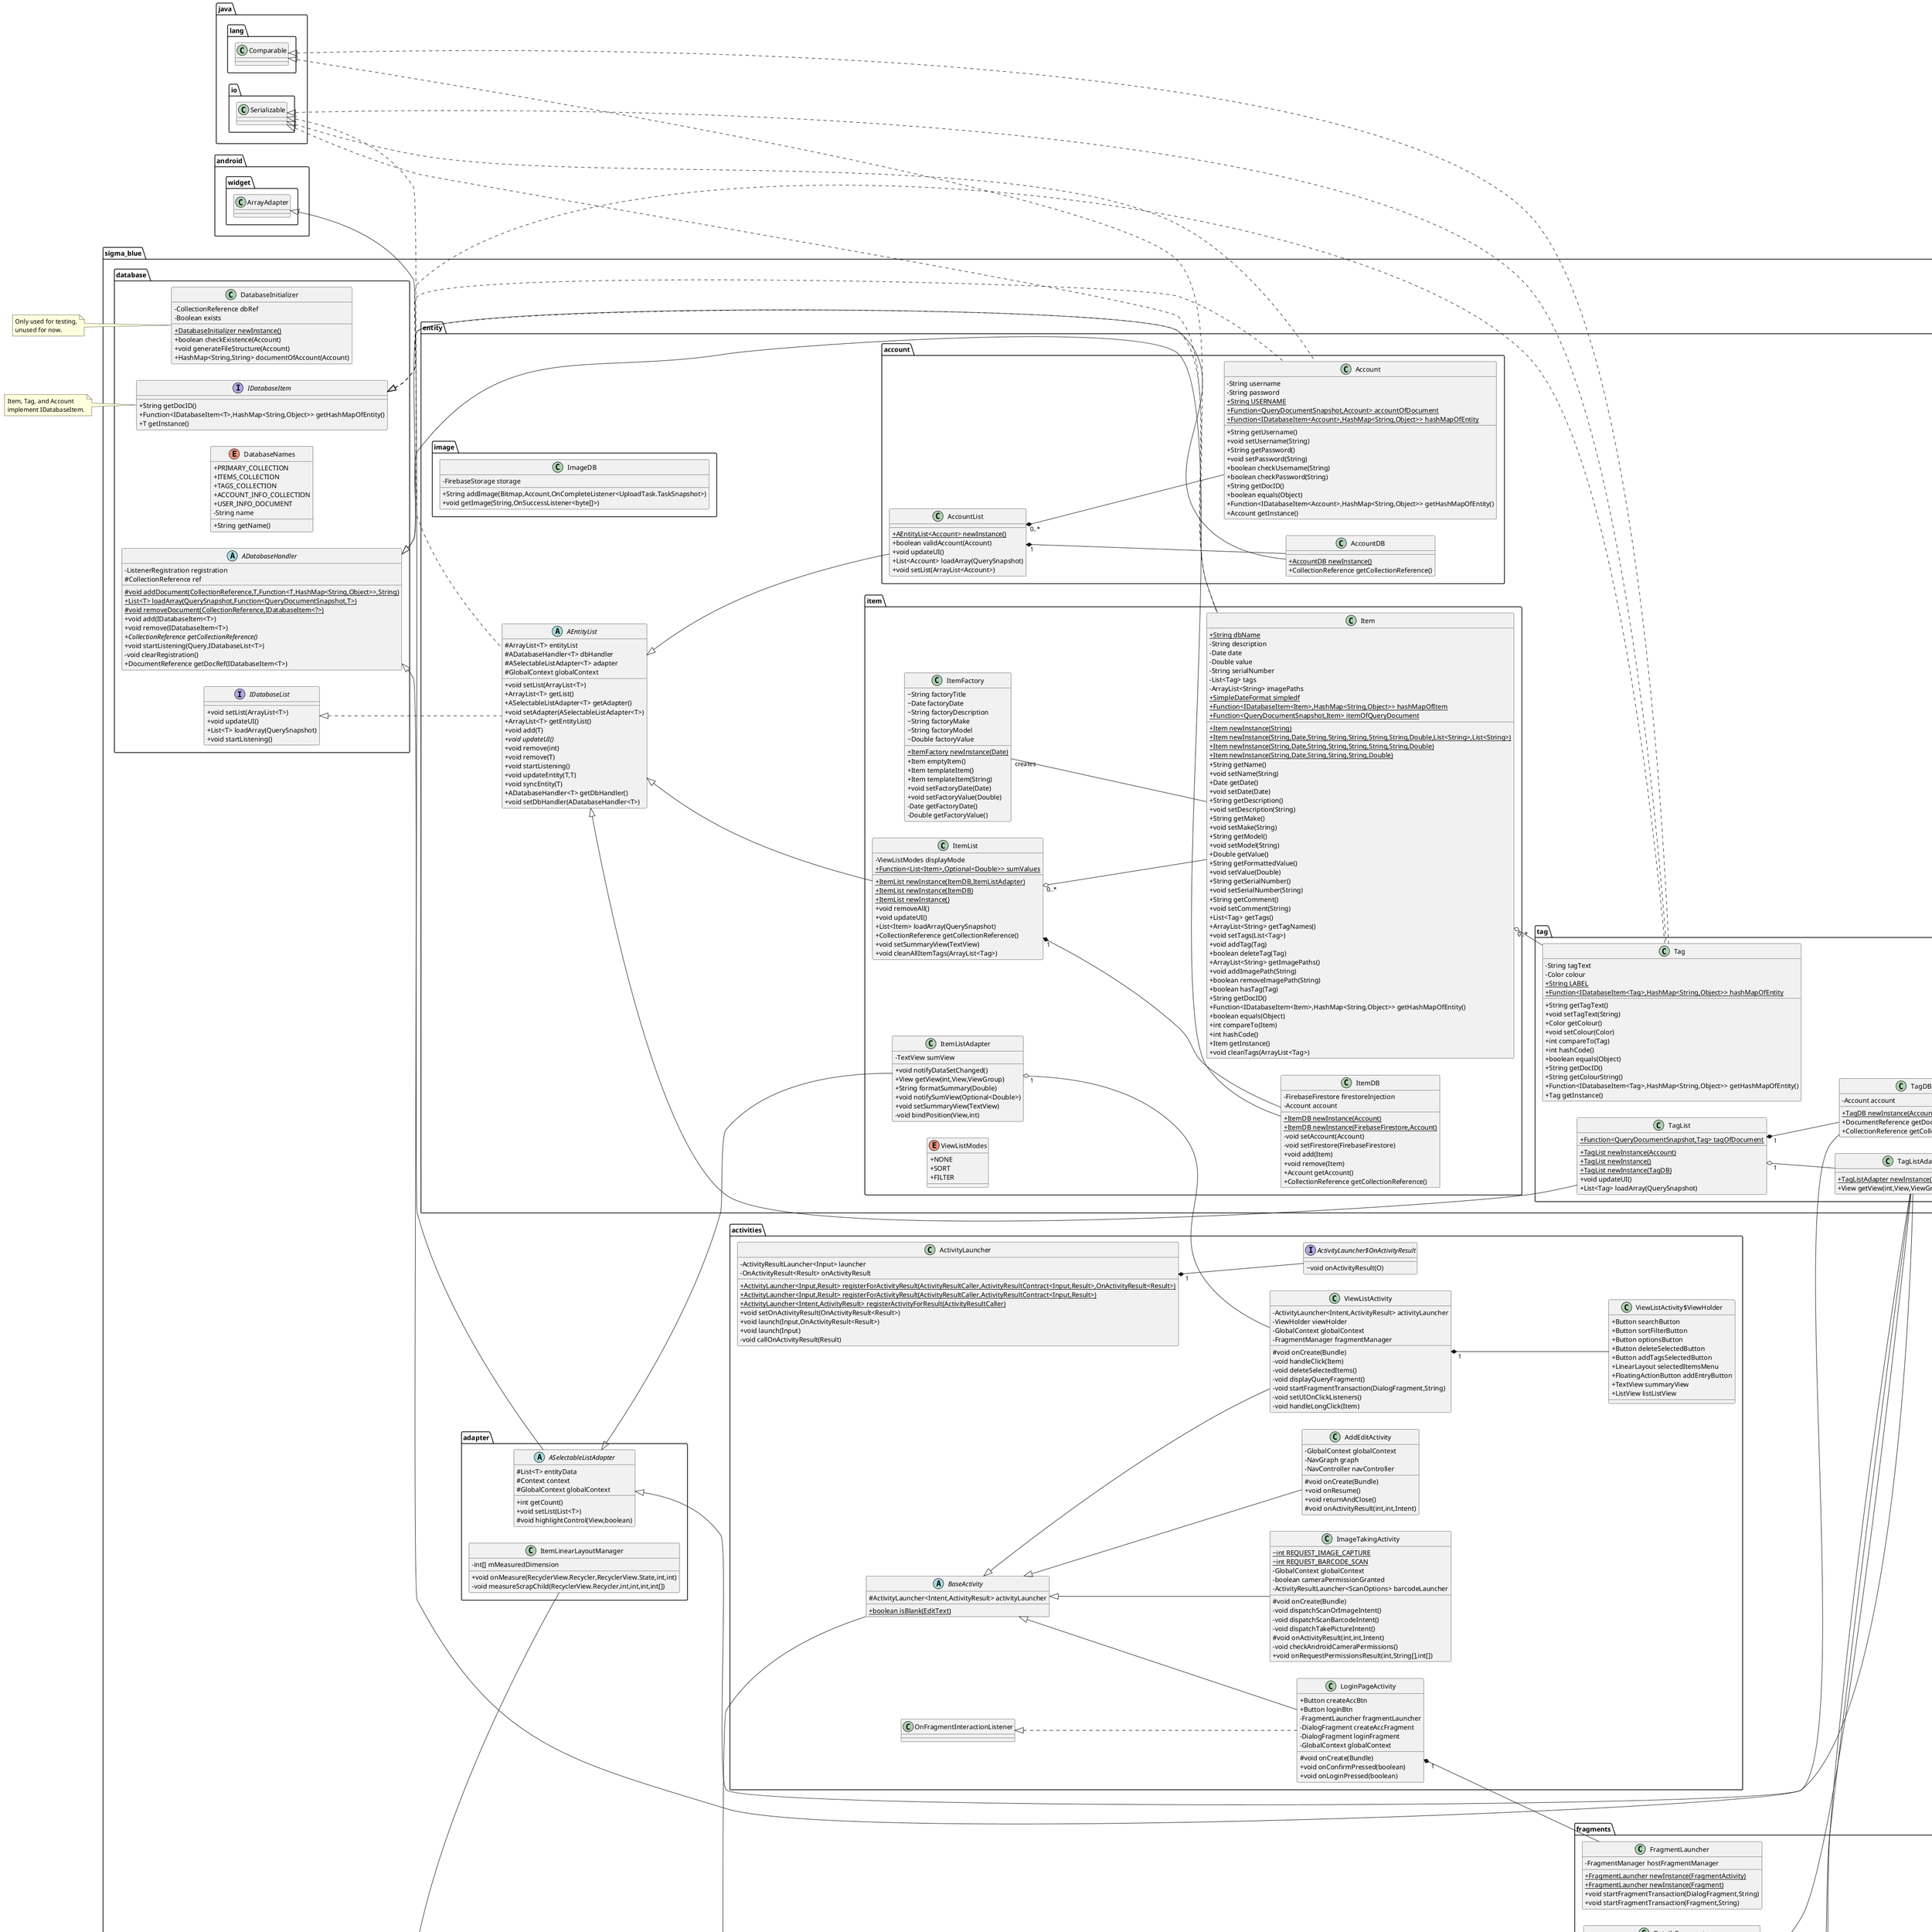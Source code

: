 @startuml
skinparam classAttributeIconSize 0
left to right direction
class sigma_blue.entity.tag.Tag {
- String tagText
- Color colour
+ {static} String LABEL
+ {static} Function<IDatabaseItem<Tag>,HashMap<String,Object>> hashMapOfEntity
+ String getTagText()
+ void setTagText(String)
+ Color getColour()
+ void setColour(Color)
+ int compareTo(Tag)
+ int hashCode()
+ boolean equals(Object)
+ String getDocID()
+ String getColourString()
+ Function<IDatabaseItem<Tag>,HashMap<String,Object>> getHashMapOfEntity()
+ Tag getInstance()
}
class sigma_blue.activities.LoginPageActivity {
+ Button createAccBtn
+ Button loginBtn
- FragmentLauncher fragmentLauncher
- DialogFragment createAccFragment
- DialogFragment loginFragment
- GlobalContext globalContext
# void onCreate(Bundle)
+ void onConfirmPressed(boolean)
+ void onLoginPressed(boolean)
}
class sigma_blue.entity.item.ItemFactory {
~ String factoryTitle
~ Date factoryDate
~ String factoryDescription
~ String factoryMake
~ String factoryModel
~ Double factoryValue
+ {static} ItemFactory newInstance(Date)
+ Item emptyItem()
+ Item templateItem()
+ Item templateItem(String)
+ void setFactoryDate(Date)
+ void setFactoryValue(Double)
- Date getFactoryDate()
- Double getFactoryValue()
}
class sigma_blue.entity.image.ImageDB {
- FirebaseStorage storage
+ String addImage(Bitmap,Account,OnCompleteListener<UploadTask.TaskSnapshot>)
+ void getImage(String,OnSuccessListener<byte[]>)
}
class sigma_blue.database.DatabaseInitializer {
- CollectionReference dbRef
- Boolean exists
+ {static} DatabaseInitializer newInstance()
+ boolean checkExistence(Account)
+ void generateFileStructure(Account)
+ HashMap<String,String> documentOfAccount(Account)
}

note left of sigma_blue.database.DatabaseInitializer
    Only used for testing,
    unused for now.
end note
class sigma_blue.activities.ActivityLauncher {
- ActivityResultLauncher<Input> launcher
- OnActivityResult<Result> onActivityResult
+ {static} ActivityLauncher<Input,Result> registerForActivityResult(ActivityResultCaller,ActivityResultContract<Input,Result>,OnActivityResult<Result>)
+ {static} ActivityLauncher<Input,Result> registerForActivityResult(ActivityResultCaller,ActivityResultContract<Input,Result>)
+ {static} ActivityLauncher<Intent,ActivityResult> registerActivityForResult(ActivityResultCaller)
+ void setOnActivityResult(OnActivityResult<Result>)
+ void launch(Input,OnActivityResult<Result>)
+ void launch(Input)
- void callOnActivityResult(Result)
}
interface sigma_blue.activities.ActivityLauncher$OnActivityResult {
~ void onActivityResult(O)
}
abstract class sigma_blue.adapter.ASelectableListAdapter {
# List<T> entityData
# Context context
# GlobalContext globalContext
+ int getCount()
+ void setList(List<T>)
# void highlightControl(View,boolean)
}
class sigma_blue.entity.item.ItemListAdapter {
- TextView sumView
+ void notifyDataSetChanged()
+ View getView(int,View,ViewGroup)
+ String formatSummary(Double)
+ void notifySumView(Optional<Double>)
+ void setSummaryView(TextView)
- void bindPosition(View,int)
}
abstract class sigma_blue.activities.BaseActivity {
# ActivityLauncher<Intent,ActivityResult> activityLauncher
+ {static} boolean isBlank(EditText)
}
enum sigma_blue.query.SortField {
+  NAME
+  DATE
+  DESCRIPTION
+  MAKE
+  VALUE
+  NO_SELECTION
- String dbFieldName
- String menuName
+ String getDbField()
+ String toString()
}
class sigma_blue.query.FilterState {
- List<FilterField> appliedFilters
+ void addFilter(FilterField)
+ void resetState()
+ List<FilterField> getAppliedFilters()
}
class sigma_blue.fragments.TagAddFragment {
- int tagColor
- GlobalContext globalContext
+ void onViewCreated(View,Bundle)
+ View onCreateView(LayoutInflater,ViewGroup,Bundle)
}
class sigma_blue.query.QueryGenerator {
- Query query
- CollectionReference baseQuery
+ void resetQuery()
+ Query getQuery()
- void setQuery(Query)
+ {static} Query sortQuery(Query,SortField,Query.Direction)
+ void filterEqualsQuery(String,String)
+ void filterRangeQuery(String,String,String)
+ void filterInclusiveQuery(String,List<Object>)
}
class sigma_blue.utility.Pair {
- E1 first
- E2 second
+ E1 getFirst()
+ E2 getSecond()
}
class sigma_blue.entity.account.AccountDB {
+ {static} AccountDB newInstance()
+ CollectionReference getCollectionReference()
}

class sigma_blue.activities.ViewListActivity {
- ActivityLauncher<Intent,ActivityResult> activityLauncher
- ViewHolder viewHolder
- GlobalContext globalContext
- FragmentManager fragmentManager
# void onCreate(Bundle)
- void handleClick(Item)
- void deleteSelectedItems()
- void displayQueryFragment()
- void startFragmentTransaction(DialogFragment,String)
- void setUIOnClickListeners()
- void handleLongClick(Item)
}
class sigma_blue.activities.ViewListActivity$ViewHolder {
+ Button searchButton
+ Button sortFilterButton
+ Button optionsButton
+ Button deleteSelectedButton
+ Button addTagsSelectedButton
+ LinearLayout selectedItemsMenu
+ FloatingActionButton addEntryButton
+ TextView summaryView
+ ListView listListView
}
abstract class sigma_blue.entity.AEntityList {
# ArrayList<T> entityList
# ADatabaseHandler<T> dbHandler
# ASelectableListAdapter<T> adapter
# GlobalContext globalContext
+ void setList(ArrayList<T>)
+ ArrayList<T> getList()
+ ASelectableListAdapter<T> getAdapter()
+ void setAdapter(ASelectableListAdapter<T>)
+ ArrayList<T> getEntityList()
+ void add(T)
+ {abstract}void updateUI()
+ void remove(int)
+ void remove(T)
+ void startListening()
+ void updateEntity(T,T)
+ void syncEntity(T)
+ ADatabaseHandler<T> getDbHandler()
+ void setDbHandler(ADatabaseHandler<T>)
}
class sigma_blue.entity.account.AccountList {
+ {static} AEntityList<Account> newInstance()
+ boolean validAccount(Account)
+ void updateUI()
+ List<Account> loadArray(QuerySnapshot)
+ void setList(ArrayList<Account>)
}
class sigma_blue.entity.item.Item {
+ {static} String dbName
- String description
- Date date
- Double value
- String serialNumber
- List<Tag> tags
- ArrayList<String> imagePaths
+ {static} SimpleDateFormat simpledf
+ {static} Function<IDatabaseItem<Item>,HashMap<String,Object>> hashMapOfItem
+ {static} Function<QueryDocumentSnapshot,Item> itemOfQueryDocument
+ {static} Item newInstance(String)
+ {static} Item newInstance(String,Date,String,String,String,String,String,Double,List<String>,List<String>)
+ {static} Item newInstance(String,Date,String,String,String,String,String,Double)
+ {static} Item newInstance(String,Date,String,String,String,Double)
+ String getName()
+ void setName(String)
+ Date getDate()
+ void setDate(Date)
+ String getDescription()
+ void setDescription(String)
+ String getMake()
+ void setMake(String)
+ String getModel()
+ void setModel(String)
+ Double getValue()
+ String getFormattedValue()
+ void setValue(Double)
+ String getSerialNumber()
+ void setSerialNumber(String)
+ String getComment()
+ void setComment(String)
+ List<Tag> getTags()
+ ArrayList<String> getTagNames()
+ void setTags(List<Tag>)
+ void addTag(Tag)
+ boolean deleteTag(Tag)
+ ArrayList<String> getImagePaths()
+ void addImagePath(String)
+ boolean removeImagePath(String)
+ boolean hasTag(Tag)
+ String getDocID()
+ Function<IDatabaseItem<Item>,HashMap<String,Object>> getHashMapOfEntity()
+ boolean equals(Object)
+ int compareTo(Item)
+ int hashCode()
+ Item getInstance()
+ void cleanTags(ArrayList<Tag>)
}
class sigma_blue.entity.tag.TagDB {
- Account account
+ {static} TagDB newInstance(Account)
+ DocumentReference getDocRef(Tag)
+ CollectionReference getCollectionReference()
}
class sigma_blue.adapter.ItemLinearLayoutManager {
- int[] mMeasuredDimension
+ void onMeasure(RecyclerView.Recycler,RecyclerView.State,int,int)
- void measureScrapChild(RecyclerView.Recycler,int,int,int,int[])
}
enum sigma_blue.context.ApplicationState {
+  SORT_MENU
+  LOGIN_ACTIVITY
+  VIEW_LIST_ACTIVITY
+  CREATE_ACCOUNT_FRAGMENT
+  LOGIN_FRAGMENT
+  DETAILS_FRAGMENT
+  ADD_ITEM_FRAGMENT
+  EDIT_ITEM_FRAGMENT
+  MULTI_SELECT_TAG_MANAGER_FRAGMENT
+  TAG_MANAGER_FRAGMENT
+  TAG_ADD_FRAGMENT
+  TAG_EDIT_FRAGMENT
+  IMAGE_ADD_ACTIVITY
+  BARCODE_ADD_ACTIVITY
+  NONE
- String key
+ String toString()
}
abstract class sigma_blue.database.ADatabaseHandler {
- ListenerRegistration registration
# CollectionReference ref
# {static} void addDocument(CollectionReference,T,Function<T,HashMap<String,Object>>,String)
+ {static} List<T> loadArray(QuerySnapshot,Function<QueryDocumentSnapshot,T>)
# {static} void removeDocument(CollectionReference,IDatabaseItem<?>)
+ void add(IDatabaseItem<T>)
+ void remove(IDatabaseItem<T>)
+ {abstract}CollectionReference getCollectionReference()
+ void startListening(Query,IDatabaseList<T>)
- void clearRegistration()
+ DocumentReference getDocRef(IDatabaseItem<T>)
}
class sigma_blue.fragments.QueryFragment {
- GlobalContext globalContext
- ViewHolder viewHolder
+ void onCreate(Bundle)
+ View onCreateView(LayoutInflater,ViewGroup,Bundle)
}
class sigma_blue.fragments.QueryFragment$ViewHolder {
~ Button backButton
~ EditText descriptionFilterET
~ Spinner sortCriteriaSpinner
~ CheckBox ascendingBox
~ DatePicker startDatePicker
~ ArrayAdapter<SortField> adapter
- void bindViews(View)
- void setAdapters()
- List<SortField> createMenuItems()
- void createSortAdapter()
+ void flipAscendBox(boolean)
- void resetQuery()
+ void regenerateSelection()
- void setSortCheckbox(Query.Direction)
+ void setUIListeners()
}
class sigma_blue.fragments.EditFragment {
- EditFragmentBinding binding
- EditText textName
- EditText textValue
- EditText textDate
- EditText textMake
- EditText textModel
- EditText textSerial
- EditText textDescription
- EditText textComment
- ListView tagListView
- TagListAdapter tagListAdapter
- ImageView itemImage
- ArrayList<EditText> editTextList
- int mDay
- GlobalContext globalContext
+ void onCreate(Bundle)
+ View onCreateView(LayoutInflater,ViewGroup,Bundle)
- void editItemUIBindings(Item)
+ void onViewCreated(View,Bundle)
+ void onResume()
+ void onDestroyView()
- boolean verifyText()
- void loadUiText(Item)
- void handleImageClick()
}
class sigma_blue.entity.tag.TagList {
+ {static} Function<QueryDocumentSnapshot,Tag> tagOfDocument
+ {static} TagList newInstance(Account)
+ {static} TagList newInstance()
+ {static} TagList newInstance(TagDB)
+ void updateUI()
+ List<Tag> loadArray(QuerySnapshot)
}
class sigma_blue.entity.item.ItemDB {
- FirebaseFirestore firestoreInjection
- Account account
+ {static} ItemDB newInstance(Account)
+ {static} ItemDB newInstance(FirebaseFirestore,Account)
- void setAccount(Account)
- void setFirestore(FirebaseFirestore)
+ void add(Item)
+ void remove(Item)
+ Account getAccount()
+ CollectionReference getCollectionReference()
}
class sigma_blue.activities.AddEditActivity {
- GlobalContext globalContext
- NavGraph graph
- NavController navController
# void onCreate(Bundle)
+ void onResume()
+ void returnAndClose()
# void onActivityResult(int,int,Intent)
}
class sigma_blue.entity.tag.TagListAdapter {
+ {static} TagListAdapter newInstance(List<Tag>,Context)
+ View getView(int,View,ViewGroup)
}
class sigma_blue.fragments.DetailsFragment {
- DetailsFragmentBinding binding
- TextView textName
- TextView textValue
- TextView textDate
- TextView textMake
- TextView textModel
- TextView textSerial
- TextView textDescription
- TextView textComment
- ListView tagListView
- TagListAdapter tagListAdapter
- ImageView itemImage
- GlobalContext globalContext
- FirebaseStorage storage
+ void onCreate(Bundle)
+ View onCreateView(LayoutInflater,ViewGroup,Bundle)
+ void onViewCreated(View,Bundle)
+ void onDestroyView()
}
class sigma_blue.context.GlobalContext {
- {static} GlobalContext instance
- Account account
- AccountList accountList
- ItemList itemList
- SelectedEntities<Item> selectedItems
- TagList tagList
- SelectedEntities<Tag> selectedTags
- Item currentItem
- Item modifiedItem
- Tag currentTag
- QueryMode queryState
- ImageDB imageDB
- ArrayList<ApplicationState> stateHistory
+ {static} GlobalContext getInstance()
+ void login(Account)
+ void newState(ApplicationState)
+ ApplicationState getCurrentState()
+ ApplicationState getLastState()
+ AccountList getAccountList()
+ ItemList getItemList()
+ ImageDB getImageDB()
+ QueryMode getQueryState()
+ TagList getTagList()
+ Pair<ADatabaseHandler<Item>,IDatabaseList<Item>> getQueryPair()
+ Item getCurrentItem()
+ void setCurrentItem(Item)
+ Account getAccount()
+ void setAccount(Account)
+ SelectedEntities<Item> getSelectedItems()
+ SelectedEntities<Tag> getSelectedTags()
+ Item getModifiedItem()
+ void setModifiedItem(Item)
}

note left of sigma_blue.context.GlobalContext
    Singleton class. Used in
    all activities and fragments.

    Also keeps track of a history
    of application states.
end note


class sigma_blue.fragments.FragmentLauncher {
- FragmentManager hostFragmentManager
+ {static} FragmentLauncher newInstance(FragmentActivity)
+ {static} FragmentLauncher newInstance(Fragment)
+ void startFragmentTransaction(DialogFragment,String)
+ void startFragmentTransaction(Fragment,String)
}
class sigma_blue.fragments.TagManagerFragment {
- GlobalContext globalContext
- TagManagerFragmentBinding binding
- Button tagCreateButton
- Button tagEditButton
- Button tagDeleteButton
- Button backButton
- Button confirmButton
- ListView tagsListView
- AddEditActivity activity
+ void onCreate(Bundle)
+ View onCreateView(LayoutInflater,ViewGroup,Bundle)
+ void onViewCreated(View,Bundle)
- boolean updateTagListView()
- void updateItemsWithTags()
+ void onDestroyView()
- void handleClick(Tag)
}
enum sigma_blue.database.DatabaseNames {
+  PRIMARY_COLLECTION
+  ITEMS_COLLECTION
+  TAGS_COLLECTION
+  ACCOUNT_INFO_COLLECTION
+  USER_INFO_DOCUMENT
- String name
+ String getName()
}
class sigma_blue.fragments.TagEditFragment {
- int tagColor
- Tag tag
- GlobalContext globalContext
+ void onViewCreated(View,Bundle)
+ View onCreateView(LayoutInflater,ViewGroup,Bundle)
}
interface sigma_blue.database.IDatabaseList {
+ void setList(ArrayList<T>)
+ void updateUI()
+ List<T> loadArray(QuerySnapshot)
+ void startListening()
}
class sigma_blue.entity.item.ItemList {
- ViewListModes displayMode
+ {static} Function<List<Item>,Optional<Double>> sumValues
+ {static} ItemList newInstance(ItemDB,ItemListAdapter)
+ {static} ItemList newInstance(ItemDB)
+ {static} ItemList newInstance()
+ void removeAll()
+ void updateUI()
+ List<Item> loadArray(QuerySnapshot)
+ CollectionReference getCollectionReference()
+ void setSummaryView(TextView)
+ void cleanAllItemTags(ArrayList<Tag>)
}
enum sigma_blue.entity.item.ViewListModes {
+  NONE
+  SORT
+  FILTER
}
class sigma_blue.fragments.LoginFragment {
- EditText usernameInput
- EditText passwordInput
- OnFragmentInteractionListener listener
- GlobalContext globalContext
+ {static} LoginFragment newInstance(AccountList)
+ void onAttach(Context)
+ Dialog onCreateDialog(Bundle)
}
interface sigma_blue.fragments.LoginFragment$OnFragmentInteractionListener {
~ void onLoginPressed(boolean)
}
interface sigma_blue.database.IDatabaseItem {
+ String getDocID()
+ Function<IDatabaseItem<T>,HashMap<String,Object>> getHashMapOfEntity()
+ T getInstance()
}

note left of sigma_blue.database.IDatabaseItem
    Item, Tag, and Account
    implement IDatabaseItem.
end note

class sigma_blue.context.SelectedEntities {
~ ArrayList<T> selected
+ void toggleHighlight(T)
+ ArrayList<T> getSelected()
+ void resetSelected()
+ boolean empty()
+ int size()
}

note left of sigma_blue.context.SelectedEntities
    Either Tags or Items are selected here.
end note

enum sigma_blue.query.FilterField {
+  NONE
+  DATE_RANGE
+  TAG
+  DESCRIPTION
+  MAKE
}
class sigma_blue.query.QueryMode {
~ Boolean sort
~ SortField currentSort
~ Query.Direction direction
~ FilterState filterState
- QueryGenerator queryFactory
- Query currentQuery
- CollectionReference originalQuery
+ Query.Direction getDirection()
+ SortField getCurrentSort()
+ void clearQuery()
+ void resetQueryObject()
+ void receiveSortQuery(SortField)
+ void queryUpdateSort()
+ void sendQuery(Pair<ADatabaseHandler<Item>,IDatabaseList<Item>>)
+ void filterOn(FilterState)
+ void filterOff()
+ void setAscend()
+ void setDescend()
}

class sigma_blue.entity.account.Account {
- String username
- String password
+ {static} String USERNAME
+ {static} Function<QueryDocumentSnapshot,Account> accountOfDocument
+ {static} Function<IDatabaseItem<Account>,HashMap<String,Object>> hashMapOfEntity
+ String getUsername()
+ void setUsername(String)
+ String getPassword()
+ void setPassword(String)
+ boolean checkUsername(String)
+ boolean checkPassword(String)
+ String getDocID()
+ boolean equals(Object)
+ Function<IDatabaseItem<Account>,HashMap<String,Object>> getHashMapOfEntity()
+ Account getInstance()
}
class sigma_blue.activities.ImageTakingActivity {
~ {static} int REQUEST_IMAGE_CAPTURE
~ {static} int REQUEST_BARCODE_SCAN
- GlobalContext globalContext
- boolean cameraPermissionGranted
- ActivityResultLauncher<ScanOptions> barcodeLauncher
# void onCreate(Bundle)
- void dispatchScanOrImageIntent()
- void dispatchScanBarcodeIntent()
- void dispatchTakePictureIntent()
# void onActivityResult(int,int,Intent)
- void checkAndroidCameraPermissions()
+ void onRequestPermissionsResult(int,String[],int[])
}
class sigma_blue.fragments.CreateAccFragment {
- EditText usernameInput
- EditText passwordInput
- OnFragmentInteractionListener listener
- GlobalContext globalContext
+ void onAttach(Context)
+ Dialog onCreateDialog(Bundle)
}
interface sigma_blue.fragments.CreateAccFragment$OnFragmentInteractionListener {
~ void onConfirmPressed(boolean)
}

java.lang.Comparable <|.. sigma_blue.entity.tag.Tag
sigma_blue.entity.tag.TagList "  1" *-- sigma_blue.entity.tag.TagDB
sigma_blue.entity.tag.TagList "  1" o-- sigma_blue.entity.tag.TagListAdapter
sigma_blue.database.IDatabaseItem <|.. sigma_blue.entity.tag.Tag
java.io.Serializable <|.. sigma_blue.entity.tag.Tag
sigma_blue.activities.OnFragmentInteractionListener <|.. sigma_blue.activities.LoginPageActivity
sigma_blue.activities.BaseActivity <|-- sigma_blue.activities.LoginPageActivity
sigma_blue.activities.ActivityLauncher "  1" *-- sigma_blue.activities.ActivityLauncher$OnActivityResult
android.widget.ArrayAdapter <|-- sigma_blue.adapter.ASelectableListAdapter
sigma_blue.adapter.ASelectableListAdapter <|-- sigma_blue.entity.item.ItemListAdapter
androidx.appcompat.app.AppCompatActivity <|-- sigma_blue.activities.BaseActivity
androidx.fragment.app.Fragment <|-- sigma_blue.fragments.TagAddFragment
sigma_blue.database.ADatabaseHandler <|-- sigma_blue.entity.account.AccountDB
sigma_blue.activities.BaseActivity <|-- sigma_blue.activities.ViewListActivity
sigma_blue.activities.ViewListActivity "  1" *-- sigma_blue.activities.ViewListActivity$ViewHolder
sigma_blue.activities.LoginPageActivity "  1" *-- sigma_blue.fragments.FragmentLauncher
java.io.Serializable <|.. sigma_blue.entity.AEntityList
sigma_blue.database.IDatabaseList <|.. sigma_blue.entity.AEntityList
sigma_blue.entity.AEntityList <|-- sigma_blue.entity.account.AccountList
sigma_blue.entity.account.AccountList "0..*" *-- sigma_blue.entity.account.Account
sigma_blue.entity.account.AccountList "1" *-- sigma_blue.entity.account.AccountDB
java.lang.Comparable <|.. sigma_blue.entity.item.Item
sigma_blue.entity.item.Item "0..*" o-- sigma_blue.entity.tag.Tag
sigma_blue.entity.item.ItemList "0..*" o-- sigma_blue.entity.item.Item
sigma_blue.entity.item.ItemList "1" *-- sigma_blue.entity.item.ItemDB
sigma_blue.entity.item.ItemListAdapter "  1" o-- sigma_blue.activities.ViewListActivity
sigma_blue.entity.item.ItemFactory "creates" -- sigma_blue.entity.item.Item
java.io.Serializable <|.. sigma_blue.entity.item.Item
sigma_blue.database.IDatabaseItem <|.. sigma_blue.entity.item.Item
sigma_blue.database.ADatabaseHandler <|-- sigma_blue.entity.tag.TagDB
androidx.recyclerview.widget.LinearLayoutManager <|-- sigma_blue.adapter.ItemLinearLayoutManager
androidx.fragment.app.DialogFragment <|-- sigma_blue.fragments.QueryFragment
sigma_blue.fragments.QueryFragment "  1" *-- sigma_blue.fragments.QueryFragment$ViewHolder
androidx.fragment.app.Fragment <|-- sigma_blue.fragments.EditFragment
sigma_blue.entity.AEntityList <|-- sigma_blue.entity.tag.TagList
sigma_blue.database.ADatabaseHandler <|-- sigma_blue.entity.item.ItemDB
sigma_blue.activities.BaseActivity <|-- sigma_blue.activities.AddEditActivity
sigma_blue.adapter.ASelectableListAdapter <|-- sigma_blue.entity.tag.TagListAdapter
androidx.fragment.app.Fragment <|-- sigma_blue.fragments.DetailsFragment
androidx.fragment.app.Fragment <|-- sigma_blue.fragments.TagManagerFragment
androidx.fragment.app.Fragment <|-- sigma_blue.fragments.TagEditFragment
sigma_blue.fragments.TagManagerFragment "  1" o-- sigma_blue.entity.tag.TagListAdapter
sigma_blue.fragments.DetailsFragment "  1" o-- sigma_blue.entity.tag.TagListAdapter
sigma_blue.fragments.EditFragment "  1" o-- sigma_blue.entity.tag.TagListAdapter
sigma_blue.entity.AEntityList <|-- sigma_blue.entity.item.ItemList
androidx.fragment.app.DialogFragment <|-- sigma_blue.fragments.LoginFragment
java.io.Serializable <|.. sigma_blue.entity.account.Account
sigma_blue.database.IDatabaseItem <|.. sigma_blue.entity.account.Account
sigma_blue.activities.BaseActivity <|-- sigma_blue.activities.ImageTakingActivity
androidx.fragment.app.DialogFragment <|-- sigma_blue.fragments.CreateAccFragment
sigma_blue.fragments.CreateAccFragment "  1" *-- sigma_blue.fragments.CreateAccFragment$OnFragmentInteractionListener
sigma_blue.context.GlobalContext "  2" *-- sigma_blue.context.SelectedEntities
sigma_blue.context.GlobalContext "0..*" *-- sigma_blue.context.ApplicationState
@enduml